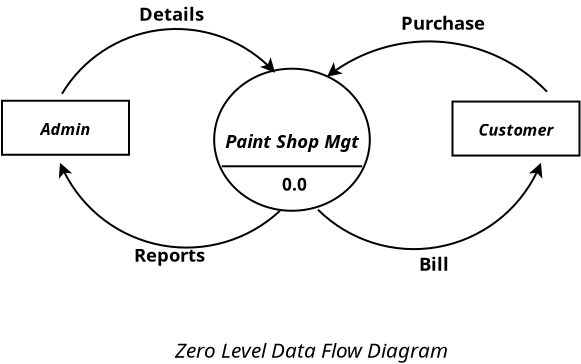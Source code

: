 <?xml version="1.0" encoding="UTF-8"?>
<dia:diagram xmlns:dia="http://www.lysator.liu.se/~alla/dia/">
  <dia:layer name="Background" visible="true" active="true">
    <dia:object type="Flowchart - Ellipse" version="0" id="O0">
      <dia:attribute name="obj_pos">
        <dia:point val="19.399,11.48"/>
      </dia:attribute>
      <dia:attribute name="obj_bb">
        <dia:rectangle val="19.349,11.431;27.05,18.468"/>
      </dia:attribute>
      <dia:attribute name="elem_corner">
        <dia:point val="19.399,11.48"/>
      </dia:attribute>
      <dia:attribute name="elem_width">
        <dia:real val="7.601"/>
      </dia:attribute>
      <dia:attribute name="elem_height">
        <dia:real val="6.938"/>
      </dia:attribute>
      <dia:attribute name="border_width">
        <dia:real val="0.1"/>
      </dia:attribute>
      <dia:attribute name="show_background">
        <dia:boolean val="true"/>
      </dia:attribute>
      <dia:attribute name="padding">
        <dia:real val="0.354"/>
      </dia:attribute>
      <dia:attribute name="text">
        <dia:composite type="text">
          <dia:attribute name="string">
            <dia:string>#Paint Shop Mgt#</dia:string>
          </dia:attribute>
          <dia:attribute name="font">
            <dia:font family="Bell MT" style="88" name="Courier"/>
          </dia:attribute>
          <dia:attribute name="height">
            <dia:real val="1.153"/>
          </dia:attribute>
          <dia:attribute name="pos">
            <dia:point val="23.2,15.17"/>
          </dia:attribute>
          <dia:attribute name="color">
            <dia:color val="#000000"/>
          </dia:attribute>
          <dia:attribute name="alignment">
            <dia:enum val="1"/>
          </dia:attribute>
        </dia:composite>
      </dia:attribute>
    </dia:object>
    <dia:object type="Flowchart - Box" version="0" id="O1">
      <dia:attribute name="obj_pos">
        <dia:point val="8.7,13"/>
      </dia:attribute>
      <dia:attribute name="obj_bb">
        <dia:rectangle val="8.65,12.95;15.1,15.75"/>
      </dia:attribute>
      <dia:attribute name="elem_corner">
        <dia:point val="8.7,13"/>
      </dia:attribute>
      <dia:attribute name="elem_width">
        <dia:real val="6.35"/>
      </dia:attribute>
      <dia:attribute name="elem_height">
        <dia:real val="2.7"/>
      </dia:attribute>
      <dia:attribute name="border_width">
        <dia:real val="0.1"/>
      </dia:attribute>
      <dia:attribute name="show_background">
        <dia:boolean val="true"/>
      </dia:attribute>
      <dia:attribute name="padding">
        <dia:real val="0.5"/>
      </dia:attribute>
      <dia:attribute name="text">
        <dia:composite type="text">
          <dia:attribute name="string">
            <dia:string>#Admin#</dia:string>
          </dia:attribute>
          <dia:attribute name="font">
            <dia:font family="Bell MT" style="88" name="Courier"/>
          </dia:attribute>
          <dia:attribute name="height">
            <dia:real val="1.012"/>
          </dia:attribute>
          <dia:attribute name="pos">
            <dia:point val="11.875,14.544"/>
          </dia:attribute>
          <dia:attribute name="color">
            <dia:color val="#000000"/>
          </dia:attribute>
          <dia:attribute name="alignment">
            <dia:enum val="1"/>
          </dia:attribute>
        </dia:composite>
      </dia:attribute>
    </dia:object>
    <dia:object type="Flowchart - Box" version="0" id="O2">
      <dia:attribute name="obj_pos">
        <dia:point val="31.225,13.04"/>
      </dia:attribute>
      <dia:attribute name="obj_bb">
        <dia:rectangle val="31.175,12.99;37.625,15.79"/>
      </dia:attribute>
      <dia:attribute name="elem_corner">
        <dia:point val="31.225,13.04"/>
      </dia:attribute>
      <dia:attribute name="elem_width">
        <dia:real val="6.35"/>
      </dia:attribute>
      <dia:attribute name="elem_height">
        <dia:real val="2.7"/>
      </dia:attribute>
      <dia:attribute name="border_width">
        <dia:real val="0.1"/>
      </dia:attribute>
      <dia:attribute name="show_background">
        <dia:boolean val="true"/>
      </dia:attribute>
      <dia:attribute name="padding">
        <dia:real val="0.5"/>
      </dia:attribute>
      <dia:attribute name="text">
        <dia:composite type="text">
          <dia:attribute name="string">
            <dia:string>#Customer#</dia:string>
          </dia:attribute>
          <dia:attribute name="font">
            <dia:font family="Bell MT" style="88" name="Courier"/>
          </dia:attribute>
          <dia:attribute name="height">
            <dia:real val="1.012"/>
          </dia:attribute>
          <dia:attribute name="pos">
            <dia:point val="34.4,14.584"/>
          </dia:attribute>
          <dia:attribute name="color">
            <dia:color val="#000000"/>
          </dia:attribute>
          <dia:attribute name="alignment">
            <dia:enum val="1"/>
          </dia:attribute>
        </dia:composite>
      </dia:attribute>
    </dia:object>
    <dia:object type="Standard - Arc" version="0" id="O3">
      <dia:attribute name="obj_pos">
        <dia:point val="24.5,18.45"/>
      </dia:attribute>
      <dia:attribute name="obj_bb">
        <dia:rectangle val="24.441,16.041;35.728,20.469"/>
      </dia:attribute>
      <dia:attribute name="conn_endpoints">
        <dia:point val="24.5,18.45"/>
        <dia:point val="35.65,16.1"/>
      </dia:attribute>
      <dia:attribute name="curve_distance">
        <dia:real val="3.063"/>
      </dia:attribute>
      <dia:attribute name="end_arrow">
        <dia:enum val="22"/>
      </dia:attribute>
      <dia:attribute name="end_arrow_length">
        <dia:real val="0.5"/>
      </dia:attribute>
      <dia:attribute name="end_arrow_width">
        <dia:real val="0.5"/>
      </dia:attribute>
    </dia:object>
    <dia:object type="Standard - Arc" version="0" id="O4">
      <dia:attribute name="obj_pos">
        <dia:point val="35.95,12.55"/>
      </dia:attribute>
      <dia:attribute name="obj_bb">
        <dia:rectangle val="24.897,9.983;36.003,12.603"/>
      </dia:attribute>
      <dia:attribute name="conn_endpoints">
        <dia:point val="35.95,12.55"/>
        <dia:point val="24.95,11.8"/>
      </dia:attribute>
      <dia:attribute name="curve_distance">
        <dia:real val="2.128"/>
      </dia:attribute>
      <dia:attribute name="end_arrow">
        <dia:enum val="22"/>
      </dia:attribute>
      <dia:attribute name="end_arrow_length">
        <dia:real val="0.5"/>
      </dia:attribute>
      <dia:attribute name="end_arrow_width">
        <dia:real val="0.5"/>
      </dia:attribute>
    </dia:object>
    <dia:object type="Standard - Arc" version="0" id="O5">
      <dia:attribute name="obj_pos">
        <dia:point val="11.7,12.65"/>
      </dia:attribute>
      <dia:attribute name="obj_bb">
        <dia:rectangle val="11.645,9.362;22.405,12.705"/>
      </dia:attribute>
      <dia:attribute name="conn_endpoints">
        <dia:point val="11.7,12.65"/>
        <dia:point val="22.35,11.6"/>
      </dia:attribute>
      <dia:attribute name="curve_distance">
        <dia:real val="-2.694"/>
      </dia:attribute>
      <dia:attribute name="end_arrow">
        <dia:enum val="22"/>
      </dia:attribute>
      <dia:attribute name="end_arrow_length">
        <dia:real val="0.5"/>
      </dia:attribute>
      <dia:attribute name="end_arrow_width">
        <dia:real val="0.5"/>
      </dia:attribute>
    </dia:object>
    <dia:object type="Standard - Arc" version="0" id="O6">
      <dia:attribute name="obj_pos">
        <dia:point val="22.6,18.5"/>
      </dia:attribute>
      <dia:attribute name="obj_bb">
        <dia:rectangle val="11.531,16.041;22.66,20.393"/>
      </dia:attribute>
      <dia:attribute name="conn_endpoints">
        <dia:point val="22.6,18.5"/>
        <dia:point val="11.6,16.1"/>
      </dia:attribute>
      <dia:attribute name="curve_distance">
        <dia:real val="-2.953"/>
      </dia:attribute>
      <dia:attribute name="end_arrow">
        <dia:enum val="22"/>
      </dia:attribute>
      <dia:attribute name="end_arrow_length">
        <dia:real val="0.5"/>
      </dia:attribute>
      <dia:attribute name="end_arrow_width">
        <dia:real val="0.5"/>
      </dia:attribute>
    </dia:object>
    <dia:object type="Standard - Line" version="0" id="O7">
      <dia:attribute name="obj_pos">
        <dia:point val="19.689,16.277"/>
      </dia:attribute>
      <dia:attribute name="obj_bb">
        <dia:rectangle val="19.639,16.227;26.761,16.327"/>
      </dia:attribute>
      <dia:attribute name="conn_endpoints">
        <dia:point val="19.689,16.277"/>
        <dia:point val="26.711,16.277"/>
      </dia:attribute>
      <dia:attribute name="numcp">
        <dia:int val="1"/>
      </dia:attribute>
      <dia:connections>
        <dia:connection handle="0" to="O0" connection="9"/>
        <dia:connection handle="1" to="O0" connection="15"/>
      </dia:connections>
    </dia:object>
    <dia:object type="Standard - Text" version="1" id="O8">
      <dia:attribute name="obj_pos">
        <dia:point val="21.95,17.5"/>
      </dia:attribute>
      <dia:attribute name="obj_bb">
        <dia:rectangle val="21.95,16.753;23.767,17.73"/>
      </dia:attribute>
      <dia:attribute name="text">
        <dia:composite type="text">
          <dia:attribute name="string">
            <dia:string>#   0.0#</dia:string>
          </dia:attribute>
          <dia:attribute name="font">
            <dia:font family="Bell MT" style="80" name="Courier"/>
          </dia:attribute>
          <dia:attribute name="height">
            <dia:real val="1.082"/>
          </dia:attribute>
          <dia:attribute name="pos">
            <dia:point val="21.95,17.5"/>
          </dia:attribute>
          <dia:attribute name="color">
            <dia:color val="#000000"/>
          </dia:attribute>
          <dia:attribute name="alignment">
            <dia:enum val="0"/>
          </dia:attribute>
        </dia:composite>
      </dia:attribute>
      <dia:attribute name="valign">
        <dia:enum val="3"/>
      </dia:attribute>
    </dia:object>
    <dia:object type="Standard - Text" version="1" id="O9">
      <dia:attribute name="obj_pos">
        <dia:point val="15.55,9"/>
      </dia:attribute>
      <dia:attribute name="obj_bb">
        <dia:rectangle val="15.55,8.203;18.465,9.248"/>
      </dia:attribute>
      <dia:attribute name="text">
        <dia:composite type="text">
          <dia:attribute name="string">
            <dia:string>#Details#</dia:string>
          </dia:attribute>
          <dia:attribute name="font">
            <dia:font family="Bell MT" style="80" name="Courier"/>
          </dia:attribute>
          <dia:attribute name="height">
            <dia:real val="1.153"/>
          </dia:attribute>
          <dia:attribute name="pos">
            <dia:point val="15.55,9"/>
          </dia:attribute>
          <dia:attribute name="color">
            <dia:color val="#000000"/>
          </dia:attribute>
          <dia:attribute name="alignment">
            <dia:enum val="0"/>
          </dia:attribute>
        </dia:composite>
      </dia:attribute>
      <dia:attribute name="valign">
        <dia:enum val="3"/>
      </dia:attribute>
    </dia:object>
    <dia:object type="Standard - Text" version="1" id="O10">
      <dia:attribute name="obj_pos">
        <dia:point val="15.3,21.05"/>
      </dia:attribute>
      <dia:attribute name="obj_bb">
        <dia:rectangle val="15.3,20.253;18.5,21.297"/>
      </dia:attribute>
      <dia:attribute name="text">
        <dia:composite type="text">
          <dia:attribute name="string">
            <dia:string>#Reports#</dia:string>
          </dia:attribute>
          <dia:attribute name="font">
            <dia:font family="Bell MT" style="80" name="Courier"/>
          </dia:attribute>
          <dia:attribute name="height">
            <dia:real val="1.153"/>
          </dia:attribute>
          <dia:attribute name="pos">
            <dia:point val="15.3,21.05"/>
          </dia:attribute>
          <dia:attribute name="color">
            <dia:color val="#000000"/>
          </dia:attribute>
          <dia:attribute name="alignment">
            <dia:enum val="0"/>
          </dia:attribute>
        </dia:composite>
      </dia:attribute>
      <dia:attribute name="valign">
        <dia:enum val="3"/>
      </dia:attribute>
    </dia:object>
    <dia:object type="Standard - Text" version="1" id="O11">
      <dia:attribute name="obj_pos">
        <dia:point val="28.65,9.45"/>
      </dia:attribute>
      <dia:attribute name="obj_bb">
        <dia:rectangle val="28.65,8.652;32.333,9.697"/>
      </dia:attribute>
      <dia:attribute name="text">
        <dia:composite type="text">
          <dia:attribute name="string">
            <dia:string>#Purchase#</dia:string>
          </dia:attribute>
          <dia:attribute name="font">
            <dia:font family="Bell MT" style="80" name="Courier"/>
          </dia:attribute>
          <dia:attribute name="height">
            <dia:real val="1.153"/>
          </dia:attribute>
          <dia:attribute name="pos">
            <dia:point val="28.65,9.45"/>
          </dia:attribute>
          <dia:attribute name="color">
            <dia:color val="#000000"/>
          </dia:attribute>
          <dia:attribute name="alignment">
            <dia:enum val="0"/>
          </dia:attribute>
        </dia:composite>
      </dia:attribute>
      <dia:attribute name="valign">
        <dia:enum val="3"/>
      </dia:attribute>
    </dia:object>
    <dia:object type="Standard - Text" version="1" id="O12">
      <dia:attribute name="obj_pos">
        <dia:point val="29.55,21.5"/>
      </dia:attribute>
      <dia:attribute name="obj_bb">
        <dia:rectangle val="29.55,20.703;30.975,21.747"/>
      </dia:attribute>
      <dia:attribute name="text">
        <dia:composite type="text">
          <dia:attribute name="string">
            <dia:string>#Bill#</dia:string>
          </dia:attribute>
          <dia:attribute name="font">
            <dia:font family="Bell MT" style="80" name="Courier"/>
          </dia:attribute>
          <dia:attribute name="height">
            <dia:real val="1.153"/>
          </dia:attribute>
          <dia:attribute name="pos">
            <dia:point val="29.55,21.5"/>
          </dia:attribute>
          <dia:attribute name="color">
            <dia:color val="#000000"/>
          </dia:attribute>
          <dia:attribute name="alignment">
            <dia:enum val="0"/>
          </dia:attribute>
        </dia:composite>
      </dia:attribute>
      <dia:attribute name="valign">
        <dia:enum val="3"/>
      </dia:attribute>
    </dia:object>
    <dia:object type="Standard - Text" version="1" id="O13">
      <dia:attribute name="obj_pos">
        <dia:point val="17.35,25.85"/>
      </dia:attribute>
      <dia:attribute name="obj_bb">
        <dia:rectangle val="17.35,24.733;30.96,26.11"/>
      </dia:attribute>
      <dia:attribute name="text">
        <dia:composite type="text">
          <dia:attribute name="string">
            <dia:string>#Zero Level Data Flow Diagram#</dia:string>
          </dia:attribute>
          <dia:attribute name="font">
            <dia:font family="Segoe UI" style="4" name="Courier"/>
          </dia:attribute>
          <dia:attribute name="height">
            <dia:real val="1.294"/>
          </dia:attribute>
          <dia:attribute name="pos">
            <dia:point val="17.35,25.85"/>
          </dia:attribute>
          <dia:attribute name="color">
            <dia:color val="#000000"/>
          </dia:attribute>
          <dia:attribute name="alignment">
            <dia:enum val="0"/>
          </dia:attribute>
        </dia:composite>
      </dia:attribute>
      <dia:attribute name="valign">
        <dia:enum val="3"/>
      </dia:attribute>
    </dia:object>
  </dia:layer>
</dia:diagram>
